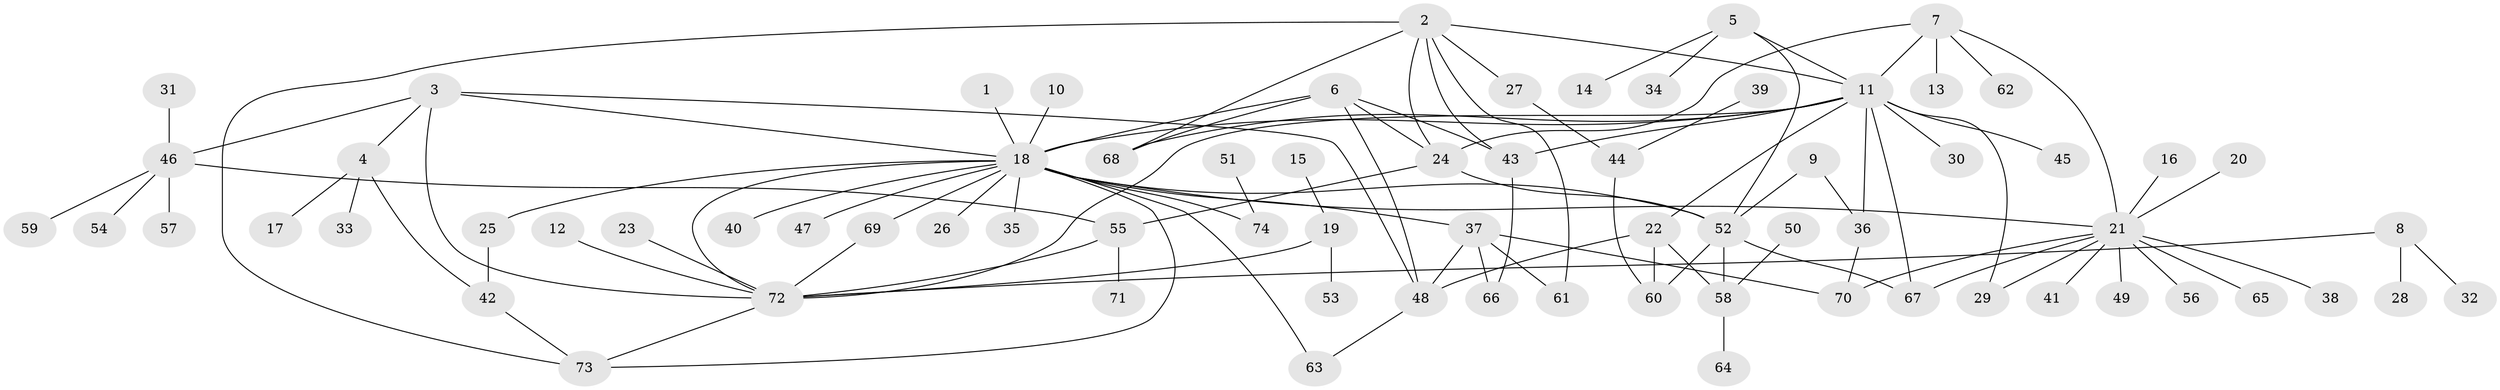 // original degree distribution, {9: 0.009523809523809525, 20: 0.009523809523809525, 3: 0.11428571428571428, 1: 0.49523809523809526, 14: 0.01904761904761905, 7: 0.01904761904761905, 11: 0.009523809523809525, 5: 0.05714285714285714, 4: 0.10476190476190476, 2: 0.1619047619047619}
// Generated by graph-tools (version 1.1) at 2025/36/03/04/25 23:36:47]
// undirected, 74 vertices, 106 edges
graph export_dot {
  node [color=gray90,style=filled];
  1;
  2;
  3;
  4;
  5;
  6;
  7;
  8;
  9;
  10;
  11;
  12;
  13;
  14;
  15;
  16;
  17;
  18;
  19;
  20;
  21;
  22;
  23;
  24;
  25;
  26;
  27;
  28;
  29;
  30;
  31;
  32;
  33;
  34;
  35;
  36;
  37;
  38;
  39;
  40;
  41;
  42;
  43;
  44;
  45;
  46;
  47;
  48;
  49;
  50;
  51;
  52;
  53;
  54;
  55;
  56;
  57;
  58;
  59;
  60;
  61;
  62;
  63;
  64;
  65;
  66;
  67;
  68;
  69;
  70;
  71;
  72;
  73;
  74;
  1 -- 18 [weight=1.0];
  2 -- 11 [weight=1.0];
  2 -- 24 [weight=1.0];
  2 -- 27 [weight=1.0];
  2 -- 43 [weight=1.0];
  2 -- 61 [weight=1.0];
  2 -- 68 [weight=1.0];
  2 -- 73 [weight=1.0];
  3 -- 4 [weight=1.0];
  3 -- 18 [weight=1.0];
  3 -- 46 [weight=1.0];
  3 -- 48 [weight=1.0];
  3 -- 72 [weight=1.0];
  4 -- 17 [weight=1.0];
  4 -- 33 [weight=1.0];
  4 -- 42 [weight=1.0];
  5 -- 11 [weight=1.0];
  5 -- 14 [weight=1.0];
  5 -- 34 [weight=1.0];
  5 -- 52 [weight=1.0];
  6 -- 18 [weight=1.0];
  6 -- 24 [weight=1.0];
  6 -- 43 [weight=1.0];
  6 -- 48 [weight=1.0];
  6 -- 68 [weight=1.0];
  7 -- 11 [weight=1.0];
  7 -- 13 [weight=1.0];
  7 -- 21 [weight=1.0];
  7 -- 24 [weight=1.0];
  7 -- 62 [weight=1.0];
  8 -- 28 [weight=1.0];
  8 -- 32 [weight=1.0];
  8 -- 72 [weight=1.0];
  9 -- 36 [weight=1.0];
  9 -- 52 [weight=1.0];
  10 -- 18 [weight=1.0];
  11 -- 18 [weight=1.0];
  11 -- 22 [weight=1.0];
  11 -- 29 [weight=1.0];
  11 -- 30 [weight=1.0];
  11 -- 36 [weight=1.0];
  11 -- 43 [weight=1.0];
  11 -- 45 [weight=1.0];
  11 -- 67 [weight=1.0];
  11 -- 68 [weight=1.0];
  11 -- 72 [weight=1.0];
  12 -- 72 [weight=1.0];
  15 -- 19 [weight=1.0];
  16 -- 21 [weight=1.0];
  18 -- 21 [weight=1.0];
  18 -- 25 [weight=1.0];
  18 -- 26 [weight=1.0];
  18 -- 35 [weight=1.0];
  18 -- 37 [weight=1.0];
  18 -- 40 [weight=1.0];
  18 -- 47 [weight=1.0];
  18 -- 52 [weight=1.0];
  18 -- 63 [weight=1.0];
  18 -- 69 [weight=1.0];
  18 -- 72 [weight=1.0];
  18 -- 73 [weight=1.0];
  18 -- 74 [weight=1.0];
  19 -- 53 [weight=1.0];
  19 -- 72 [weight=1.0];
  20 -- 21 [weight=1.0];
  21 -- 29 [weight=1.0];
  21 -- 38 [weight=1.0];
  21 -- 41 [weight=1.0];
  21 -- 49 [weight=1.0];
  21 -- 56 [weight=1.0];
  21 -- 65 [weight=1.0];
  21 -- 67 [weight=1.0];
  21 -- 70 [weight=1.0];
  22 -- 48 [weight=1.0];
  22 -- 58 [weight=1.0];
  22 -- 60 [weight=1.0];
  23 -- 72 [weight=1.0];
  24 -- 52 [weight=1.0];
  24 -- 55 [weight=1.0];
  25 -- 42 [weight=1.0];
  27 -- 44 [weight=1.0];
  31 -- 46 [weight=1.0];
  36 -- 70 [weight=1.0];
  37 -- 48 [weight=1.0];
  37 -- 61 [weight=1.0];
  37 -- 66 [weight=1.0];
  37 -- 70 [weight=1.0];
  39 -- 44 [weight=1.0];
  42 -- 73 [weight=1.0];
  43 -- 66 [weight=1.0];
  44 -- 60 [weight=1.0];
  46 -- 54 [weight=1.0];
  46 -- 55 [weight=1.0];
  46 -- 57 [weight=1.0];
  46 -- 59 [weight=1.0];
  48 -- 63 [weight=1.0];
  50 -- 58 [weight=1.0];
  51 -- 74 [weight=1.0];
  52 -- 58 [weight=2.0];
  52 -- 60 [weight=1.0];
  52 -- 67 [weight=1.0];
  55 -- 71 [weight=1.0];
  55 -- 72 [weight=1.0];
  58 -- 64 [weight=1.0];
  69 -- 72 [weight=1.0];
  72 -- 73 [weight=1.0];
}
